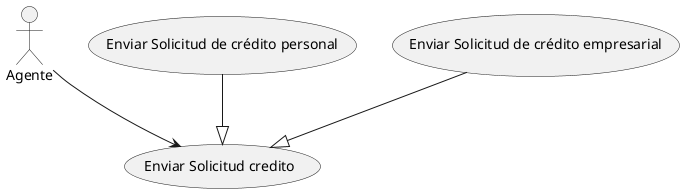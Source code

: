 @startuml
:Agente: --> (Enviar Solicitud credito)
(Enviar Solicitud de crédito personal) --|> (Enviar Solicitud credito)
(Enviar Solicitud de crédito empresarial) --|> (Enviar Solicitud credito)
@enduml